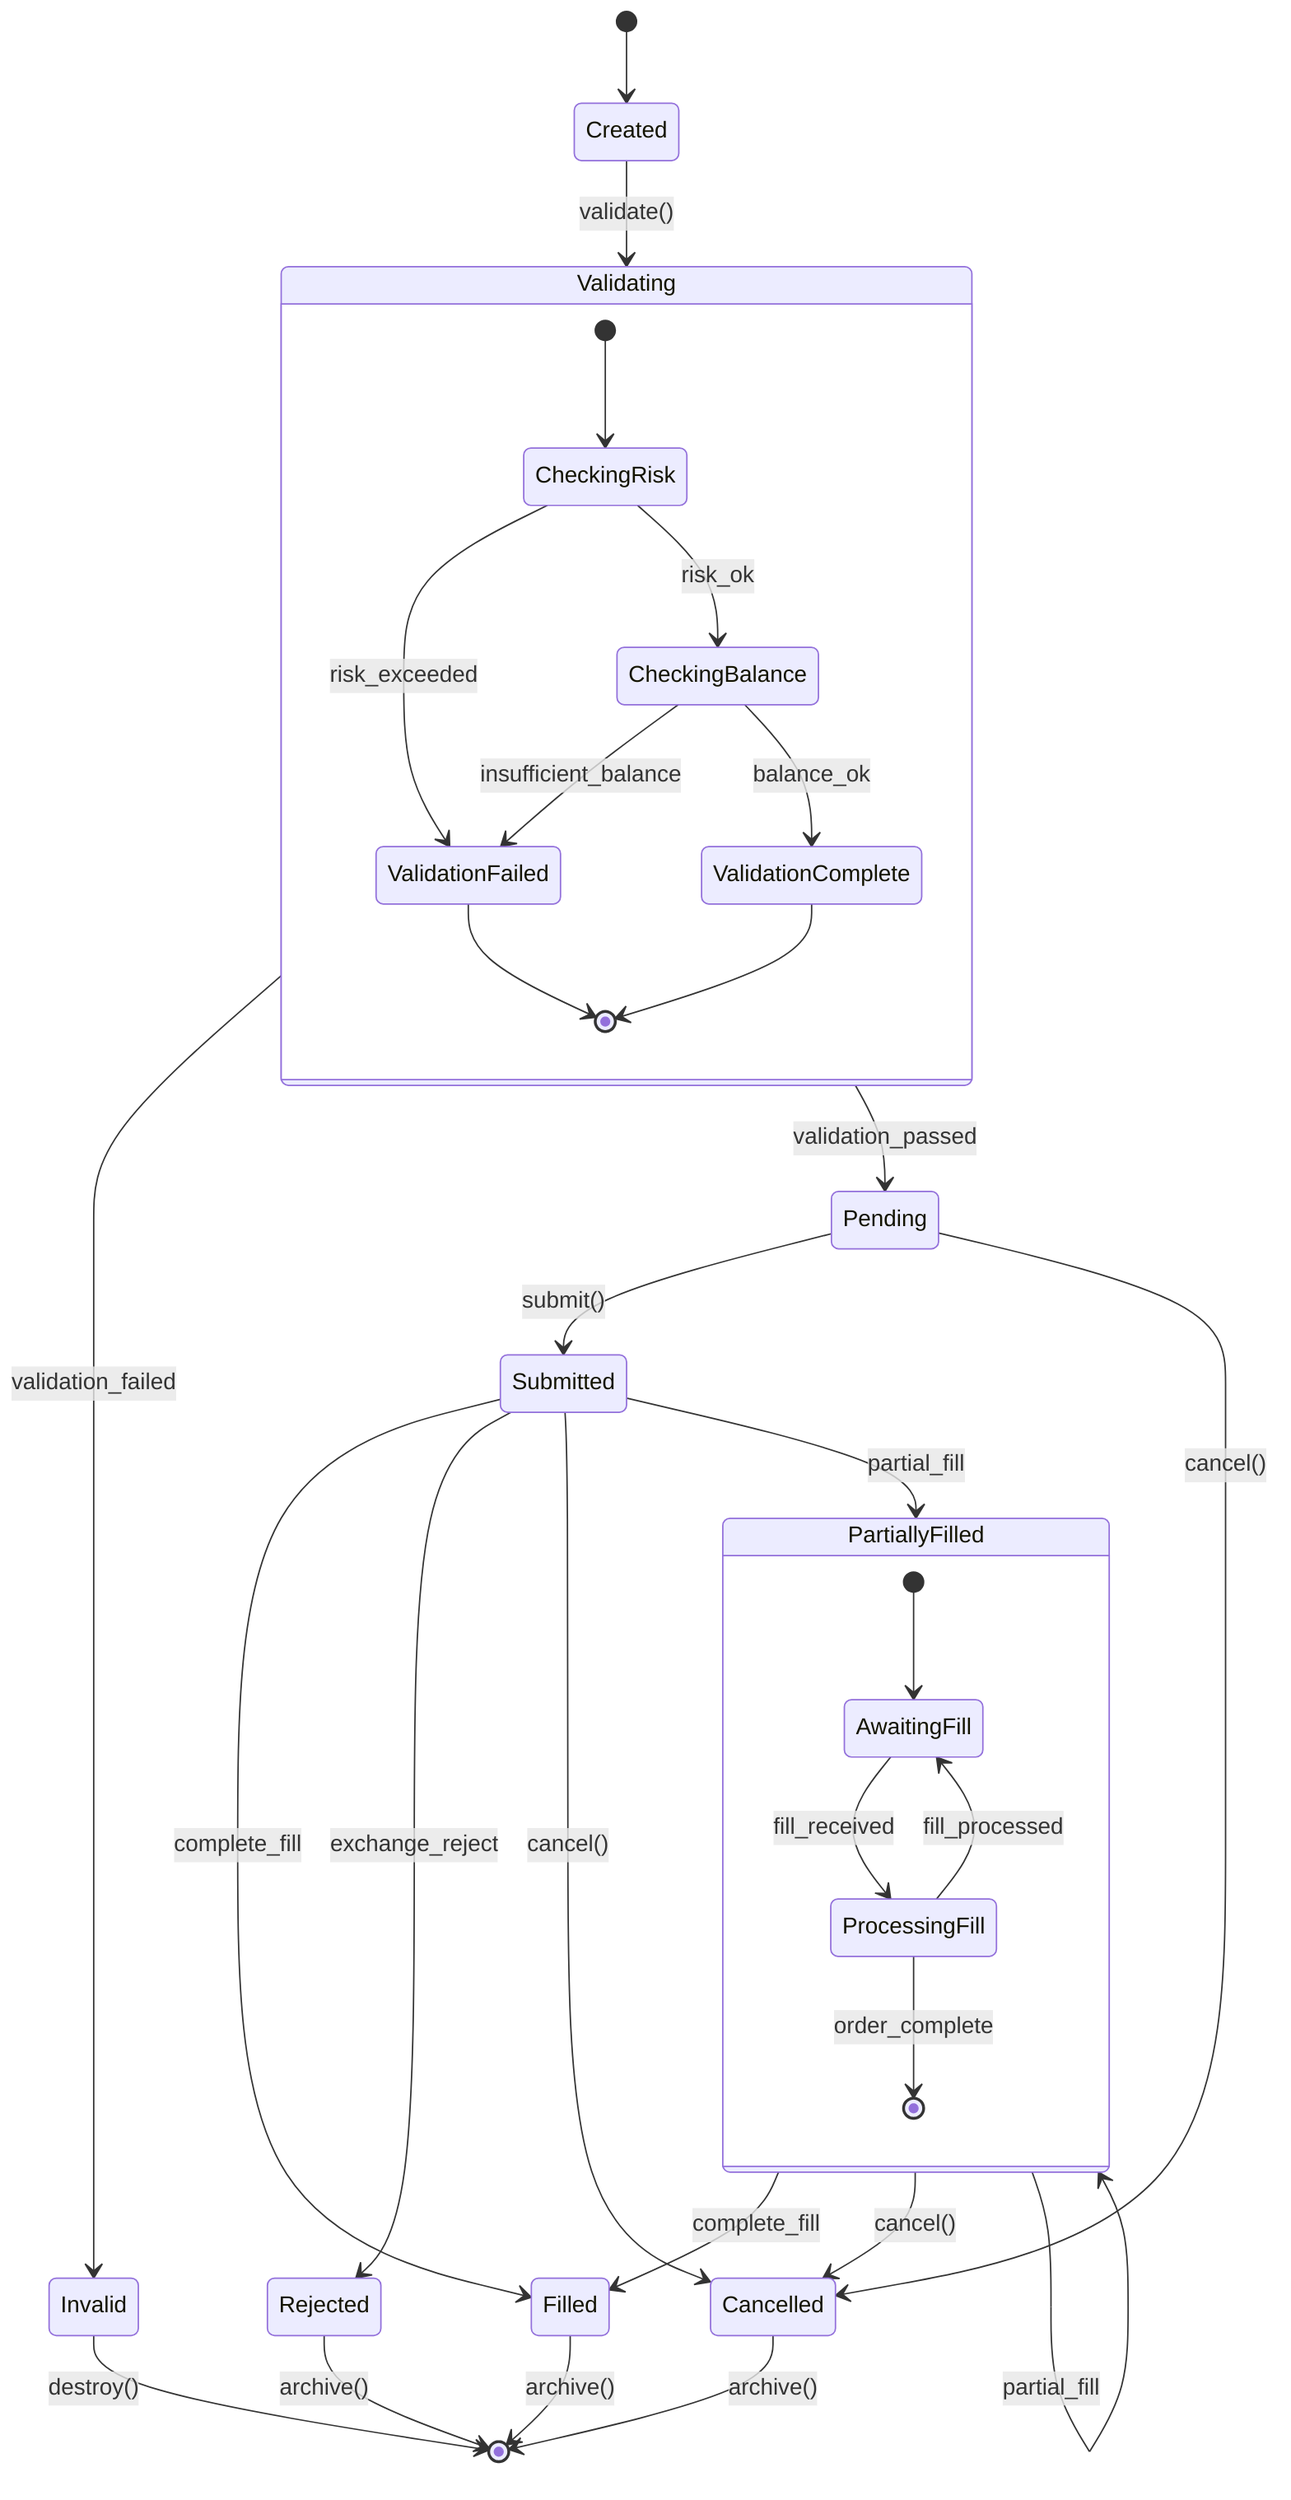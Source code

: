 stateDiagram-v2
    [*] --> Created
    
    Created --> Validating : validate()
    Validating --> Invalid : validation_failed
    Validating --> Pending : validation_passed
    
    Invalid --> [*] : destroy()
    
    Pending --> Submitted : submit()
    Pending --> Cancelled : cancel()
    
    Submitted --> PartiallyFilled : partial_fill
    Submitted --> Filled : complete_fill
    Submitted --> Rejected : exchange_reject
    Submitted --> Cancelled : cancel()
    
    PartiallyFilled --> Filled : complete_fill
    PartiallyFilled --> Cancelled : cancel()
    PartiallyFilled --> PartiallyFilled : partial_fill
    
    Filled --> [*] : archive()
    Cancelled --> [*] : archive()
    Rejected --> [*] : archive()
    
    state Validating {
        [*] --> CheckingRisk
        CheckingRisk --> CheckingBalance : risk_ok
        CheckingBalance --> ValidationComplete : balance_ok
        CheckingRisk --> ValidationFailed : risk_exceeded
        CheckingBalance --> ValidationFailed : insufficient_balance
        ValidationFailed --> [*]
        ValidationComplete --> [*]
    }
    
    state PartiallyFilled {
        [*] --> AwaitingFill
        AwaitingFill --> ProcessingFill : fill_received
        ProcessingFill --> AwaitingFill : fill_processed
        ProcessingFill --> [*] : order_complete
    }